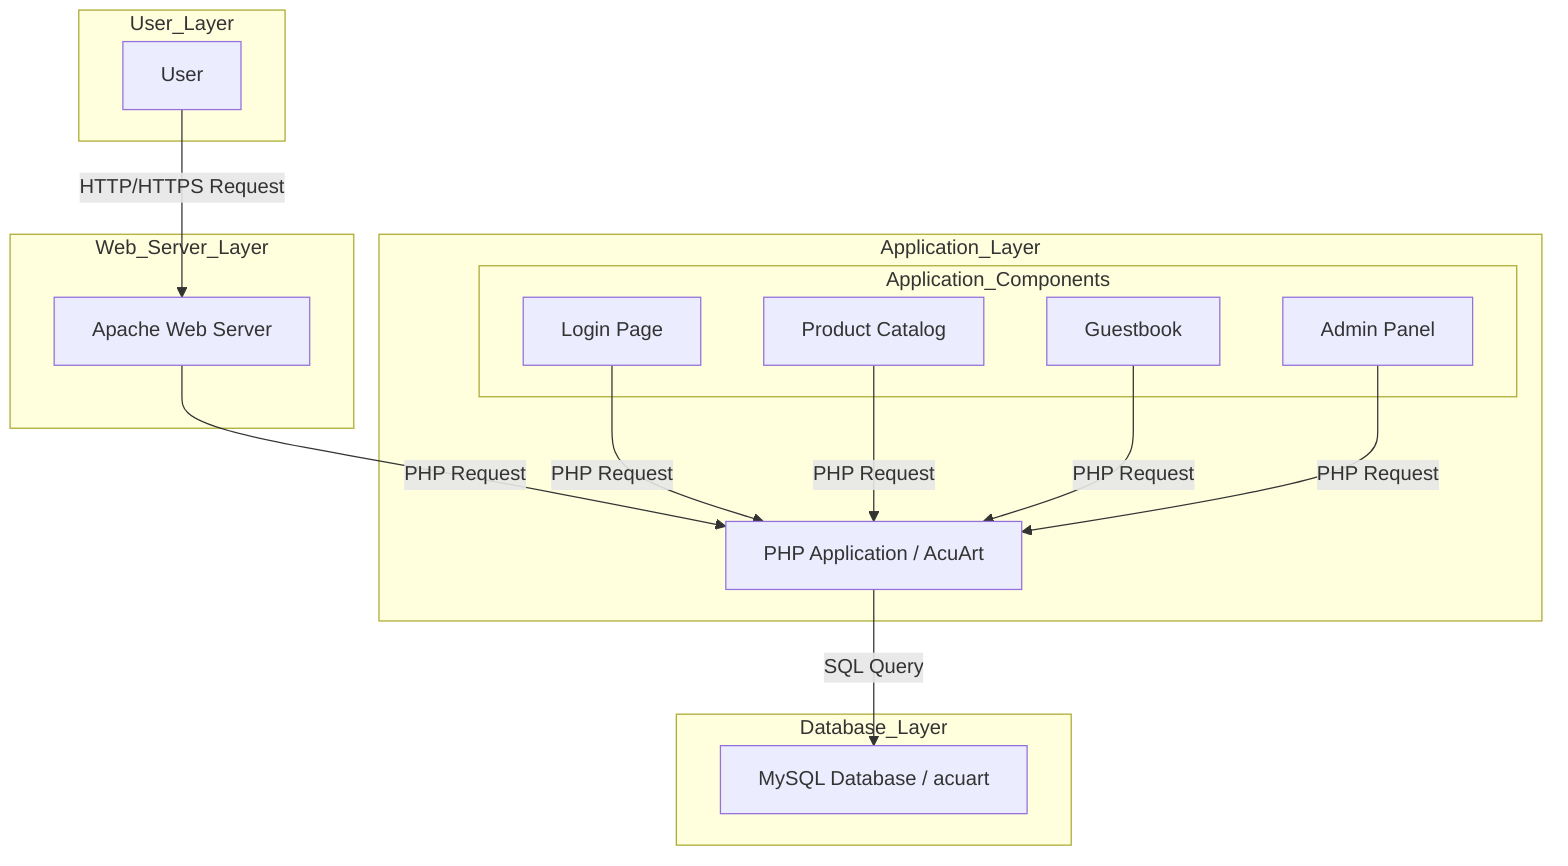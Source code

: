graph TD
    subgraph User_Layer
        User[User]
    end

    subgraph Web_Server_Layer
        Apache[Apache Web Server]
    end

    subgraph Application_Layer
        subgraph Application_Components
            Login[Login Page]
            Catalog[Product Catalog]
            Guestbook[Guestbook]
            Admin[Admin Panel]
        end
        PHP[PHP Application / AcuArt]
    end

    subgraph Database_Layer
        MySQL[MySQL Database / acuart]
    end

    User -->|HTTP/HTTPS Request| Apache
    Apache -->|PHP Request| PHP
    Login -->|PHP Request| PHP
    Catalog -->|PHP Request| PHP
    Guestbook -->|PHP Request| PHP
    Admin -->|PHP Request| PHP
    PHP -->|SQL Query| MySQL